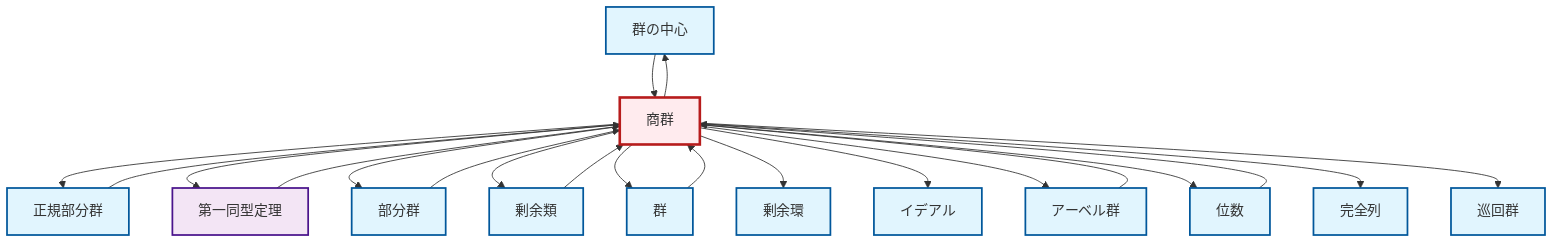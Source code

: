 graph TD
    classDef definition fill:#e1f5fe,stroke:#01579b,stroke-width:2px
    classDef theorem fill:#f3e5f5,stroke:#4a148c,stroke-width:2px
    classDef axiom fill:#fff3e0,stroke:#e65100,stroke-width:2px
    classDef example fill:#e8f5e9,stroke:#1b5e20,stroke-width:2px
    classDef current fill:#ffebee,stroke:#b71c1c,stroke-width:3px
    def-exact-sequence["完全列"]:::definition
    def-center-of-group["群の中心"]:::definition
    def-group["群"]:::definition
    def-quotient-group["商群"]:::definition
    def-quotient-ring["剰余環"]:::definition
    def-abelian-group["アーベル群"]:::definition
    def-coset["剰余類"]:::definition
    def-order["位数"]:::definition
    def-cyclic-group["巡回群"]:::definition
    def-subgroup["部分群"]:::definition
    def-ideal["イデアル"]:::definition
    thm-first-isomorphism["第一同型定理"]:::theorem
    def-normal-subgroup["正規部分群"]:::definition
    def-quotient-group --> def-normal-subgroup
    thm-first-isomorphism --> def-quotient-group
    def-quotient-group --> thm-first-isomorphism
    def-center-of-group --> def-quotient-group
    def-quotient-group --> def-center-of-group
    def-quotient-group --> def-subgroup
    def-order --> def-quotient-group
    def-quotient-group --> def-coset
    def-quotient-group --> def-group
    def-quotient-group --> def-quotient-ring
    def-coset --> def-quotient-group
    def-quotient-group --> def-ideal
    def-abelian-group --> def-quotient-group
    def-subgroup --> def-quotient-group
    def-quotient-group --> def-abelian-group
    def-quotient-group --> def-order
    def-quotient-group --> def-exact-sequence
    def-group --> def-quotient-group
    def-normal-subgroup --> def-quotient-group
    def-quotient-group --> def-cyclic-group
    class def-quotient-group current
